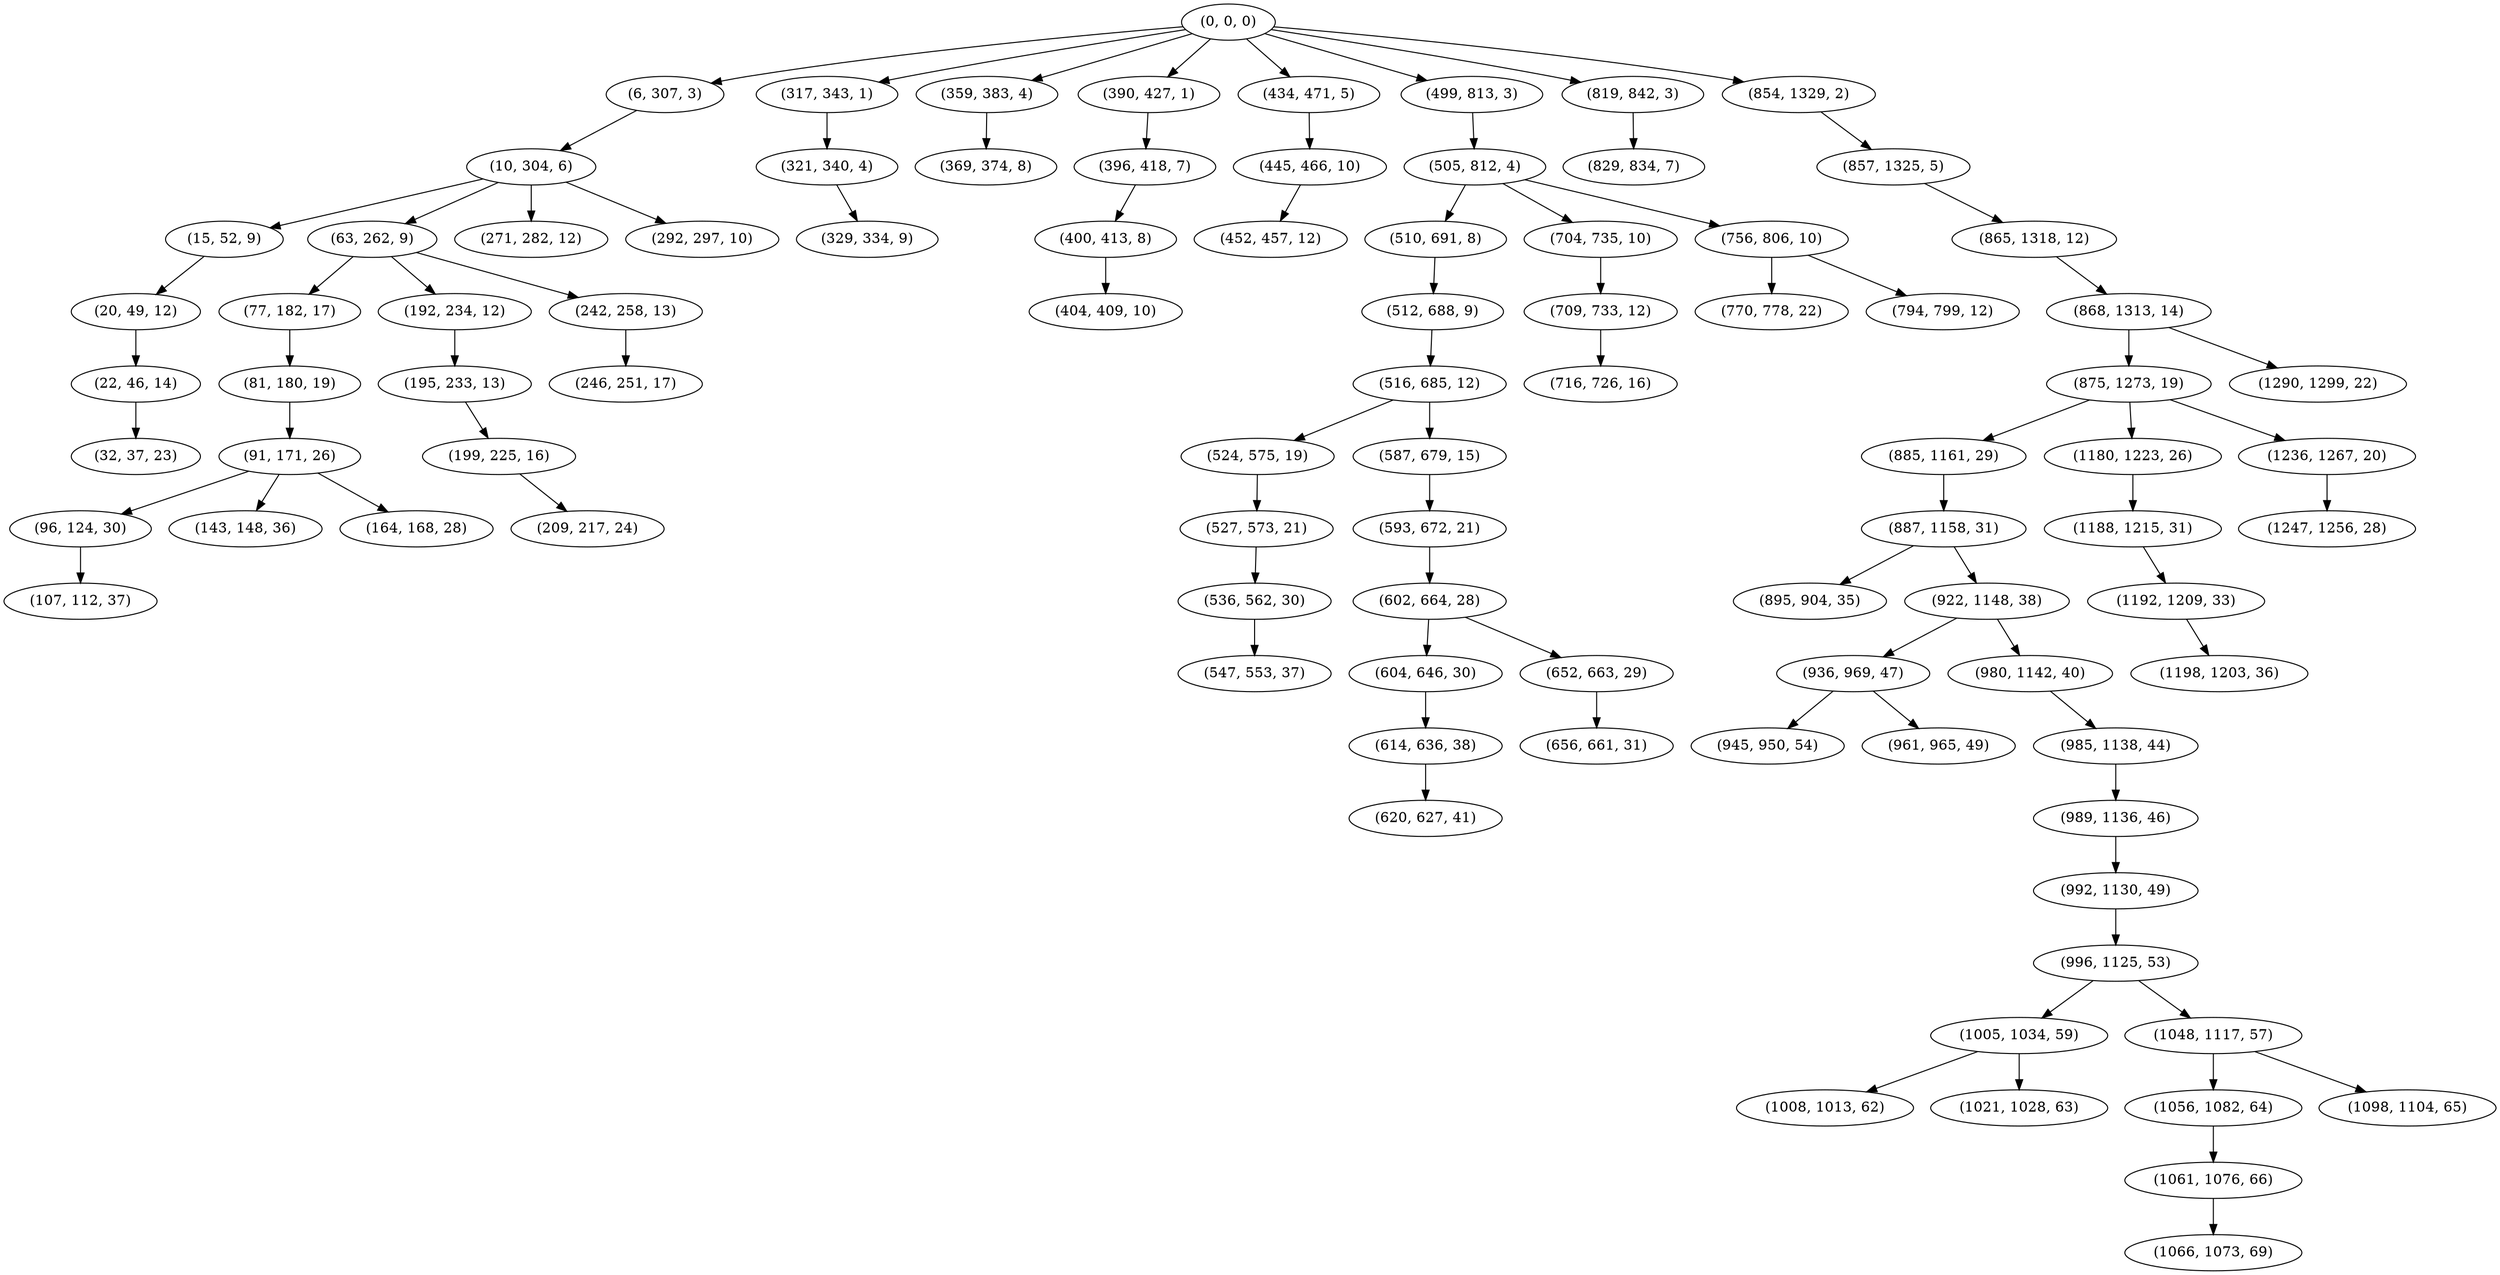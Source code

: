 digraph tree {
    "(0, 0, 0)";
    "(6, 307, 3)";
    "(10, 304, 6)";
    "(15, 52, 9)";
    "(20, 49, 12)";
    "(22, 46, 14)";
    "(32, 37, 23)";
    "(63, 262, 9)";
    "(77, 182, 17)";
    "(81, 180, 19)";
    "(91, 171, 26)";
    "(96, 124, 30)";
    "(107, 112, 37)";
    "(143, 148, 36)";
    "(164, 168, 28)";
    "(192, 234, 12)";
    "(195, 233, 13)";
    "(199, 225, 16)";
    "(209, 217, 24)";
    "(242, 258, 13)";
    "(246, 251, 17)";
    "(271, 282, 12)";
    "(292, 297, 10)";
    "(317, 343, 1)";
    "(321, 340, 4)";
    "(329, 334, 9)";
    "(359, 383, 4)";
    "(369, 374, 8)";
    "(390, 427, 1)";
    "(396, 418, 7)";
    "(400, 413, 8)";
    "(404, 409, 10)";
    "(434, 471, 5)";
    "(445, 466, 10)";
    "(452, 457, 12)";
    "(499, 813, 3)";
    "(505, 812, 4)";
    "(510, 691, 8)";
    "(512, 688, 9)";
    "(516, 685, 12)";
    "(524, 575, 19)";
    "(527, 573, 21)";
    "(536, 562, 30)";
    "(547, 553, 37)";
    "(587, 679, 15)";
    "(593, 672, 21)";
    "(602, 664, 28)";
    "(604, 646, 30)";
    "(614, 636, 38)";
    "(620, 627, 41)";
    "(652, 663, 29)";
    "(656, 661, 31)";
    "(704, 735, 10)";
    "(709, 733, 12)";
    "(716, 726, 16)";
    "(756, 806, 10)";
    "(770, 778, 22)";
    "(794, 799, 12)";
    "(819, 842, 3)";
    "(829, 834, 7)";
    "(854, 1329, 2)";
    "(857, 1325, 5)";
    "(865, 1318, 12)";
    "(868, 1313, 14)";
    "(875, 1273, 19)";
    "(885, 1161, 29)";
    "(887, 1158, 31)";
    "(895, 904, 35)";
    "(922, 1148, 38)";
    "(936, 969, 47)";
    "(945, 950, 54)";
    "(961, 965, 49)";
    "(980, 1142, 40)";
    "(985, 1138, 44)";
    "(989, 1136, 46)";
    "(992, 1130, 49)";
    "(996, 1125, 53)";
    "(1005, 1034, 59)";
    "(1008, 1013, 62)";
    "(1021, 1028, 63)";
    "(1048, 1117, 57)";
    "(1056, 1082, 64)";
    "(1061, 1076, 66)";
    "(1066, 1073, 69)";
    "(1098, 1104, 65)";
    "(1180, 1223, 26)";
    "(1188, 1215, 31)";
    "(1192, 1209, 33)";
    "(1198, 1203, 36)";
    "(1236, 1267, 20)";
    "(1247, 1256, 28)";
    "(1290, 1299, 22)";
    "(0, 0, 0)" -> "(6, 307, 3)";
    "(0, 0, 0)" -> "(317, 343, 1)";
    "(0, 0, 0)" -> "(359, 383, 4)";
    "(0, 0, 0)" -> "(390, 427, 1)";
    "(0, 0, 0)" -> "(434, 471, 5)";
    "(0, 0, 0)" -> "(499, 813, 3)";
    "(0, 0, 0)" -> "(819, 842, 3)";
    "(0, 0, 0)" -> "(854, 1329, 2)";
    "(6, 307, 3)" -> "(10, 304, 6)";
    "(10, 304, 6)" -> "(15, 52, 9)";
    "(10, 304, 6)" -> "(63, 262, 9)";
    "(10, 304, 6)" -> "(271, 282, 12)";
    "(10, 304, 6)" -> "(292, 297, 10)";
    "(15, 52, 9)" -> "(20, 49, 12)";
    "(20, 49, 12)" -> "(22, 46, 14)";
    "(22, 46, 14)" -> "(32, 37, 23)";
    "(63, 262, 9)" -> "(77, 182, 17)";
    "(63, 262, 9)" -> "(192, 234, 12)";
    "(63, 262, 9)" -> "(242, 258, 13)";
    "(77, 182, 17)" -> "(81, 180, 19)";
    "(81, 180, 19)" -> "(91, 171, 26)";
    "(91, 171, 26)" -> "(96, 124, 30)";
    "(91, 171, 26)" -> "(143, 148, 36)";
    "(91, 171, 26)" -> "(164, 168, 28)";
    "(96, 124, 30)" -> "(107, 112, 37)";
    "(192, 234, 12)" -> "(195, 233, 13)";
    "(195, 233, 13)" -> "(199, 225, 16)";
    "(199, 225, 16)" -> "(209, 217, 24)";
    "(242, 258, 13)" -> "(246, 251, 17)";
    "(317, 343, 1)" -> "(321, 340, 4)";
    "(321, 340, 4)" -> "(329, 334, 9)";
    "(359, 383, 4)" -> "(369, 374, 8)";
    "(390, 427, 1)" -> "(396, 418, 7)";
    "(396, 418, 7)" -> "(400, 413, 8)";
    "(400, 413, 8)" -> "(404, 409, 10)";
    "(434, 471, 5)" -> "(445, 466, 10)";
    "(445, 466, 10)" -> "(452, 457, 12)";
    "(499, 813, 3)" -> "(505, 812, 4)";
    "(505, 812, 4)" -> "(510, 691, 8)";
    "(505, 812, 4)" -> "(704, 735, 10)";
    "(505, 812, 4)" -> "(756, 806, 10)";
    "(510, 691, 8)" -> "(512, 688, 9)";
    "(512, 688, 9)" -> "(516, 685, 12)";
    "(516, 685, 12)" -> "(524, 575, 19)";
    "(516, 685, 12)" -> "(587, 679, 15)";
    "(524, 575, 19)" -> "(527, 573, 21)";
    "(527, 573, 21)" -> "(536, 562, 30)";
    "(536, 562, 30)" -> "(547, 553, 37)";
    "(587, 679, 15)" -> "(593, 672, 21)";
    "(593, 672, 21)" -> "(602, 664, 28)";
    "(602, 664, 28)" -> "(604, 646, 30)";
    "(602, 664, 28)" -> "(652, 663, 29)";
    "(604, 646, 30)" -> "(614, 636, 38)";
    "(614, 636, 38)" -> "(620, 627, 41)";
    "(652, 663, 29)" -> "(656, 661, 31)";
    "(704, 735, 10)" -> "(709, 733, 12)";
    "(709, 733, 12)" -> "(716, 726, 16)";
    "(756, 806, 10)" -> "(770, 778, 22)";
    "(756, 806, 10)" -> "(794, 799, 12)";
    "(819, 842, 3)" -> "(829, 834, 7)";
    "(854, 1329, 2)" -> "(857, 1325, 5)";
    "(857, 1325, 5)" -> "(865, 1318, 12)";
    "(865, 1318, 12)" -> "(868, 1313, 14)";
    "(868, 1313, 14)" -> "(875, 1273, 19)";
    "(868, 1313, 14)" -> "(1290, 1299, 22)";
    "(875, 1273, 19)" -> "(885, 1161, 29)";
    "(875, 1273, 19)" -> "(1180, 1223, 26)";
    "(875, 1273, 19)" -> "(1236, 1267, 20)";
    "(885, 1161, 29)" -> "(887, 1158, 31)";
    "(887, 1158, 31)" -> "(895, 904, 35)";
    "(887, 1158, 31)" -> "(922, 1148, 38)";
    "(922, 1148, 38)" -> "(936, 969, 47)";
    "(922, 1148, 38)" -> "(980, 1142, 40)";
    "(936, 969, 47)" -> "(945, 950, 54)";
    "(936, 969, 47)" -> "(961, 965, 49)";
    "(980, 1142, 40)" -> "(985, 1138, 44)";
    "(985, 1138, 44)" -> "(989, 1136, 46)";
    "(989, 1136, 46)" -> "(992, 1130, 49)";
    "(992, 1130, 49)" -> "(996, 1125, 53)";
    "(996, 1125, 53)" -> "(1005, 1034, 59)";
    "(996, 1125, 53)" -> "(1048, 1117, 57)";
    "(1005, 1034, 59)" -> "(1008, 1013, 62)";
    "(1005, 1034, 59)" -> "(1021, 1028, 63)";
    "(1048, 1117, 57)" -> "(1056, 1082, 64)";
    "(1048, 1117, 57)" -> "(1098, 1104, 65)";
    "(1056, 1082, 64)" -> "(1061, 1076, 66)";
    "(1061, 1076, 66)" -> "(1066, 1073, 69)";
    "(1180, 1223, 26)" -> "(1188, 1215, 31)";
    "(1188, 1215, 31)" -> "(1192, 1209, 33)";
    "(1192, 1209, 33)" -> "(1198, 1203, 36)";
    "(1236, 1267, 20)" -> "(1247, 1256, 28)";
}

